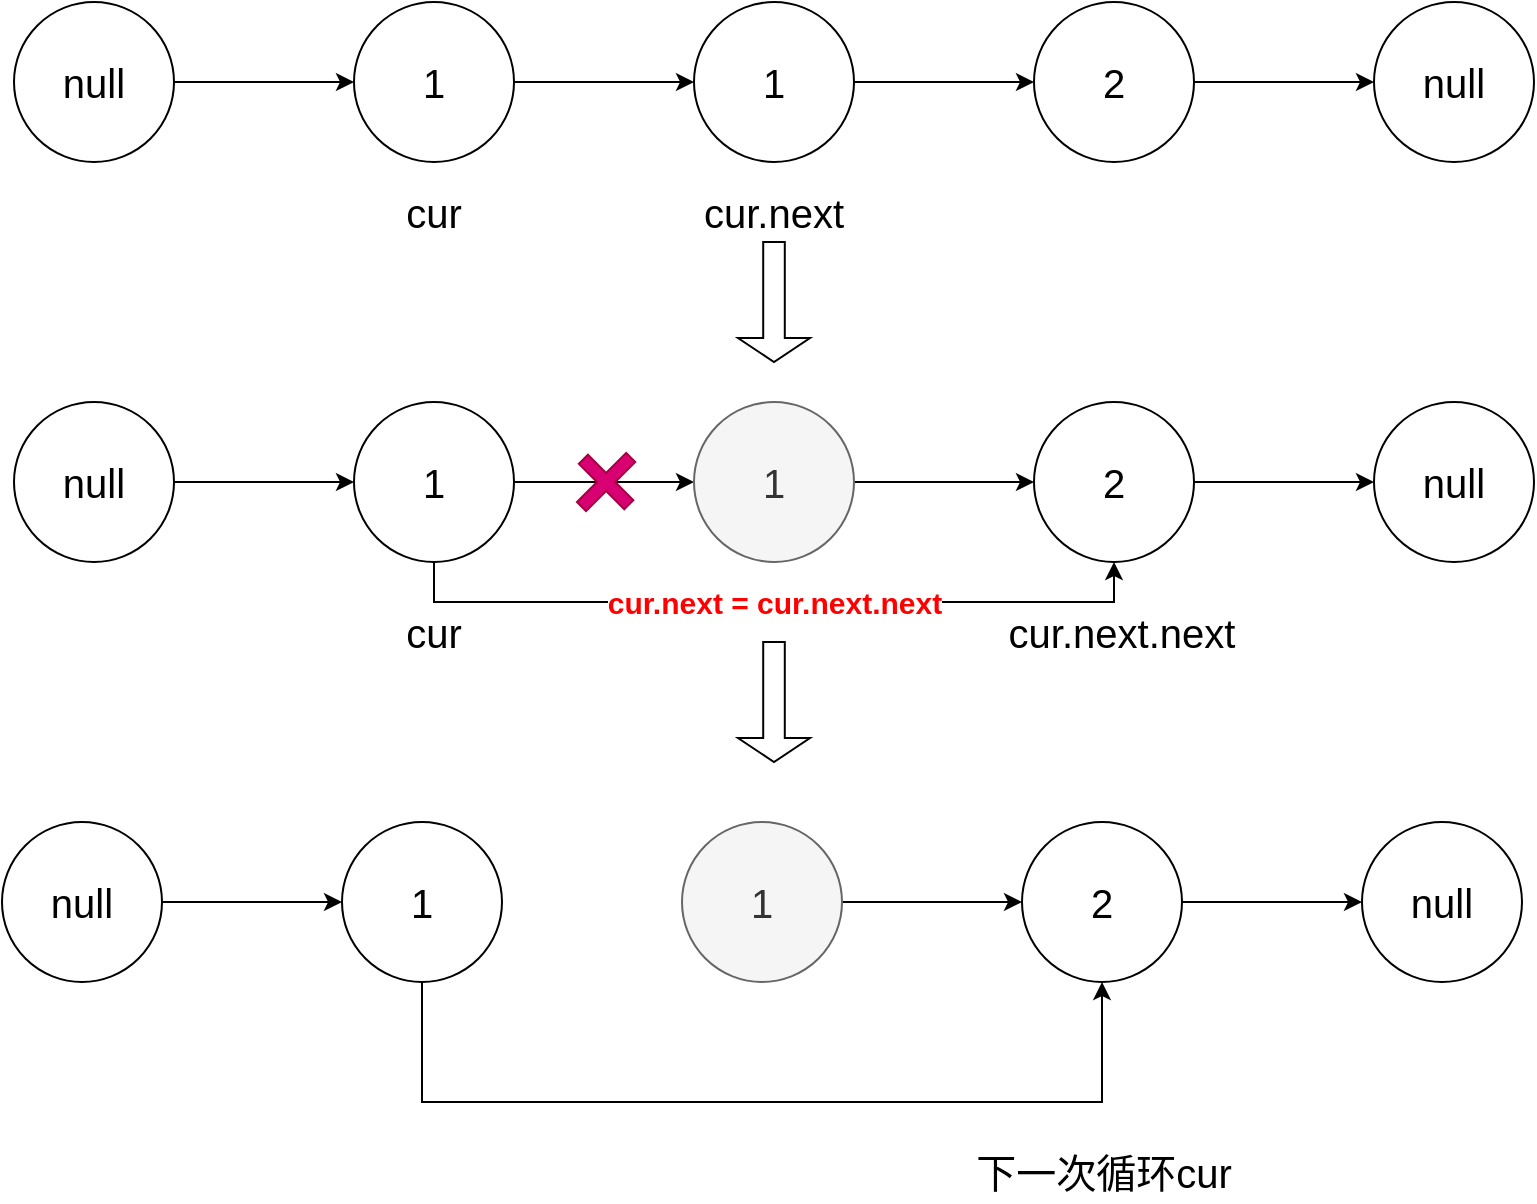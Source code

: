 <mxfile version="16.5.1" type="device"><diagram id="c6Ljbx1jR4-q-obHSzbx" name="第 1 页"><mxGraphModel dx="1929" dy="857" grid="1" gridSize="10" guides="1" tooltips="1" connect="1" arrows="1" fold="1" page="1" pageScale="1" pageWidth="827" pageHeight="1169" math="0" shadow="0"><root><mxCell id="0"/><mxCell id="1" parent="0"/><mxCell id="GvH6P6Ad7JUST9qgzB0j-6" style="edgeStyle=orthogonalEdgeStyle;rounded=0;orthogonalLoop=1;jettySize=auto;html=1;entryX=0;entryY=0.5;entryDx=0;entryDy=0;fontSize=20;" parent="1" source="GvH6P6Ad7JUST9qgzB0j-1" target="GvH6P6Ad7JUST9qgzB0j-3" edge="1"><mxGeometry relative="1" as="geometry"/></mxCell><mxCell id="GvH6P6Ad7JUST9qgzB0j-1" value="1" style="ellipse;whiteSpace=wrap;html=1;aspect=fixed;fontSize=20;" parent="1" vertex="1"><mxGeometry x="130" y="340" width="80" height="80" as="geometry"/></mxCell><mxCell id="GvH6P6Ad7JUST9qgzB0j-9" value="" style="edgeStyle=orthogonalEdgeStyle;rounded=0;orthogonalLoop=1;jettySize=auto;html=1;fontSize=20;" parent="1" source="GvH6P6Ad7JUST9qgzB0j-3" target="GvH6P6Ad7JUST9qgzB0j-4" edge="1"><mxGeometry relative="1" as="geometry"/></mxCell><mxCell id="GvH6P6Ad7JUST9qgzB0j-3" value="1" style="ellipse;whiteSpace=wrap;html=1;aspect=fixed;fontSize=20;" parent="1" vertex="1"><mxGeometry x="300" y="340" width="80" height="80" as="geometry"/></mxCell><mxCell id="GvH6P6Ad7JUST9qgzB0j-10" value="" style="edgeStyle=orthogonalEdgeStyle;rounded=0;orthogonalLoop=1;jettySize=auto;html=1;fontSize=20;" parent="1" source="GvH6P6Ad7JUST9qgzB0j-4" target="GvH6P6Ad7JUST9qgzB0j-5" edge="1"><mxGeometry relative="1" as="geometry"/></mxCell><mxCell id="GvH6P6Ad7JUST9qgzB0j-4" value="2" style="ellipse;whiteSpace=wrap;html=1;aspect=fixed;fontSize=20;" parent="1" vertex="1"><mxGeometry x="470" y="340" width="80" height="80" as="geometry"/></mxCell><mxCell id="GvH6P6Ad7JUST9qgzB0j-5" value="null" style="ellipse;whiteSpace=wrap;html=1;aspect=fixed;fontSize=20;" parent="1" vertex="1"><mxGeometry x="640" y="340" width="80" height="80" as="geometry"/></mxCell><mxCell id="GvH6P6Ad7JUST9qgzB0j-11" value="cur" style="text;html=1;strokeColor=none;fillColor=none;align=center;verticalAlign=middle;whiteSpace=wrap;rounded=0;fontSize=20;" parent="1" vertex="1"><mxGeometry x="140" y="430" width="60" height="30" as="geometry"/></mxCell><mxCell id="GvH6P6Ad7JUST9qgzB0j-12" style="edgeStyle=orthogonalEdgeStyle;rounded=0;orthogonalLoop=1;jettySize=auto;html=1;entryX=0;entryY=0.5;entryDx=0;entryDy=0;fontSize=20;" parent="1" source="GvH6P6Ad7JUST9qgzB0j-13" target="GvH6P6Ad7JUST9qgzB0j-15" edge="1"><mxGeometry relative="1" as="geometry"/></mxCell><mxCell id="rdzLl_EczTvtlTHvTUDY-4" value="&lt;br&gt;&lt;span style=&quot;font-size: 15px&quot;&gt;&lt;div class=&quot;ql-code-block ql-long-66405214 ql-direction-ltr ql-authorBlock-66405214&quot; style=&quot;line-height: 100% ; font-size: 15px&quot;&gt;cur.next = cur.next.next&lt;/div&gt;&lt;/span&gt;&lt;br&gt;" style="edgeStyle=orthogonalEdgeStyle;rounded=0;orthogonalLoop=1;jettySize=auto;html=1;entryX=0.5;entryY=1;entryDx=0;entryDy=0;fontSize=15;fontStyle=1;fontColor=#FF0000;" edge="1" parent="1" source="GvH6P6Ad7JUST9qgzB0j-13" target="GvH6P6Ad7JUST9qgzB0j-17"><mxGeometry relative="1" as="geometry"><Array as="points"><mxPoint x="170" y="640"/><mxPoint x="510" y="640"/></Array></mxGeometry></mxCell><mxCell id="GvH6P6Ad7JUST9qgzB0j-13" value="1" style="ellipse;whiteSpace=wrap;html=1;aspect=fixed;fontSize=20;" parent="1" vertex="1"><mxGeometry x="130" y="540" width="80" height="80" as="geometry"/></mxCell><mxCell id="GvH6P6Ad7JUST9qgzB0j-14" value="" style="edgeStyle=orthogonalEdgeStyle;rounded=0;orthogonalLoop=1;jettySize=auto;html=1;fontSize=20;" parent="1" source="GvH6P6Ad7JUST9qgzB0j-15" target="GvH6P6Ad7JUST9qgzB0j-17" edge="1"><mxGeometry relative="1" as="geometry"/></mxCell><mxCell id="GvH6P6Ad7JUST9qgzB0j-15" value="1" style="ellipse;whiteSpace=wrap;html=1;aspect=fixed;fontSize=20;fillColor=#f5f5f5;fontColor=#333333;strokeColor=#666666;" parent="1" vertex="1"><mxGeometry x="300" y="540" width="80" height="80" as="geometry"/></mxCell><mxCell id="GvH6P6Ad7JUST9qgzB0j-16" value="" style="edgeStyle=orthogonalEdgeStyle;rounded=0;orthogonalLoop=1;jettySize=auto;html=1;fontSize=20;" parent="1" source="GvH6P6Ad7JUST9qgzB0j-17" target="GvH6P6Ad7JUST9qgzB0j-18" edge="1"><mxGeometry relative="1" as="geometry"/></mxCell><mxCell id="GvH6P6Ad7JUST9qgzB0j-17" value="2" style="ellipse;whiteSpace=wrap;html=1;aspect=fixed;fontSize=20;" parent="1" vertex="1"><mxGeometry x="470" y="540" width="80" height="80" as="geometry"/></mxCell><mxCell id="GvH6P6Ad7JUST9qgzB0j-18" value="null" style="ellipse;whiteSpace=wrap;html=1;aspect=fixed;fontSize=20;" parent="1" vertex="1"><mxGeometry x="640" y="540" width="80" height="80" as="geometry"/></mxCell><mxCell id="GvH6P6Ad7JUST9qgzB0j-20" value="&lt;span&gt;&lt;div class=&quot;ql-code-block ql-long-66405214 ql-direction-ltr ql-authorBlock-66405214&quot; style=&quot;line-height: 100%&quot;&gt;cur.next.next&lt;/div&gt;&lt;/span&gt;" style="text;html=1;strokeColor=none;fillColor=none;align=center;verticalAlign=middle;whiteSpace=wrap;rounded=0;fontSize=20;" parent="1" vertex="1"><mxGeometry x="484" y="640" width="60" height="30" as="geometry"/></mxCell><mxCell id="GvH6P6Ad7JUST9qgzB0j-22" value="" style="shape=singleArrow;direction=south;whiteSpace=wrap;html=1;fontSize=20;" parent="1" vertex="1"><mxGeometry x="322" y="460" width="36" height="60" as="geometry"/></mxCell><mxCell id="GvH6P6Ad7JUST9qgzB0j-26" value="" style="edgeStyle=orthogonalEdgeStyle;rounded=0;orthogonalLoop=1;jettySize=auto;html=1;fontSize=20;" parent="1" source="GvH6P6Ad7JUST9qgzB0j-25" target="GvH6P6Ad7JUST9qgzB0j-1" edge="1"><mxGeometry relative="1" as="geometry"/></mxCell><mxCell id="GvH6P6Ad7JUST9qgzB0j-25" value="null" style="ellipse;whiteSpace=wrap;html=1;aspect=fixed;fontSize=20;" parent="1" vertex="1"><mxGeometry x="-40" y="340" width="80" height="80" as="geometry"/></mxCell><mxCell id="GvH6P6Ad7JUST9qgzB0j-27" value="" style="edgeStyle=orthogonalEdgeStyle;rounded=0;orthogonalLoop=1;jettySize=auto;html=1;fontSize=20;" parent="1" source="GvH6P6Ad7JUST9qgzB0j-28" edge="1"><mxGeometry relative="1" as="geometry"><mxPoint x="130" y="580" as="targetPoint"/></mxGeometry></mxCell><mxCell id="GvH6P6Ad7JUST9qgzB0j-28" value="null" style="ellipse;whiteSpace=wrap;html=1;aspect=fixed;fontSize=20;" parent="1" vertex="1"><mxGeometry x="-40" y="540" width="80" height="80" as="geometry"/></mxCell><mxCell id="rdzLl_EczTvtlTHvTUDY-6" style="edgeStyle=orthogonalEdgeStyle;rounded=0;orthogonalLoop=1;jettySize=auto;html=1;entryX=0.5;entryY=1;entryDx=0;entryDy=0;fontSize=15;fontColor=#FF0000;" edge="1" parent="1" source="GvH6P6Ad7JUST9qgzB0j-32" target="GvH6P6Ad7JUST9qgzB0j-36"><mxGeometry relative="1" as="geometry"><mxPoint x="504" y="870" as="targetPoint"/><Array as="points"><mxPoint x="164" y="890"/><mxPoint x="504" y="890"/></Array></mxGeometry></mxCell><mxCell id="GvH6P6Ad7JUST9qgzB0j-32" value="1" style="ellipse;whiteSpace=wrap;html=1;aspect=fixed;fontSize=20;" parent="1" vertex="1"><mxGeometry x="124" y="750" width="80" height="80" as="geometry"/></mxCell><mxCell id="GvH6P6Ad7JUST9qgzB0j-33" value="" style="edgeStyle=orthogonalEdgeStyle;rounded=0;orthogonalLoop=1;jettySize=auto;html=1;fontSize=20;" parent="1" source="GvH6P6Ad7JUST9qgzB0j-34" target="GvH6P6Ad7JUST9qgzB0j-36" edge="1"><mxGeometry relative="1" as="geometry"/></mxCell><mxCell id="GvH6P6Ad7JUST9qgzB0j-34" value="1" style="ellipse;whiteSpace=wrap;html=1;aspect=fixed;fontSize=20;fillColor=#f5f5f5;fontColor=#333333;strokeColor=#666666;" parent="1" vertex="1"><mxGeometry x="294" y="750" width="80" height="80" as="geometry"/></mxCell><mxCell id="GvH6P6Ad7JUST9qgzB0j-35" value="" style="edgeStyle=orthogonalEdgeStyle;rounded=0;orthogonalLoop=1;jettySize=auto;html=1;fontSize=20;" parent="1" source="GvH6P6Ad7JUST9qgzB0j-36" target="GvH6P6Ad7JUST9qgzB0j-37" edge="1"><mxGeometry relative="1" as="geometry"/></mxCell><mxCell id="GvH6P6Ad7JUST9qgzB0j-36" value="2" style="ellipse;whiteSpace=wrap;html=1;aspect=fixed;fontSize=20;" parent="1" vertex="1"><mxGeometry x="464" y="750" width="80" height="80" as="geometry"/></mxCell><mxCell id="GvH6P6Ad7JUST9qgzB0j-37" value="null" style="ellipse;whiteSpace=wrap;html=1;aspect=fixed;fontSize=20;" parent="1" vertex="1"><mxGeometry x="634" y="750" width="80" height="80" as="geometry"/></mxCell><mxCell id="GvH6P6Ad7JUST9qgzB0j-40" value="" style="edgeStyle=orthogonalEdgeStyle;rounded=0;orthogonalLoop=1;jettySize=auto;html=1;fontSize=20;" parent="1" source="GvH6P6Ad7JUST9qgzB0j-41" edge="1"><mxGeometry relative="1" as="geometry"><mxPoint x="124" y="790" as="targetPoint"/></mxGeometry></mxCell><mxCell id="GvH6P6Ad7JUST9qgzB0j-41" value="null" style="ellipse;whiteSpace=wrap;html=1;aspect=fixed;fontSize=20;" parent="1" vertex="1"><mxGeometry x="-46" y="750" width="80" height="80" as="geometry"/></mxCell><mxCell id="GvH6P6Ad7JUST9qgzB0j-44" value="" style="shape=singleArrow;direction=south;whiteSpace=wrap;html=1;fontSize=20;" parent="1" vertex="1"><mxGeometry x="322" y="660" width="36" height="60" as="geometry"/></mxCell><mxCell id="GvH6P6Ad7JUST9qgzB0j-54" value="" style="shape=cross;whiteSpace=wrap;html=1;fontSize=20;rotation=45;fillColor=#d80073;strokeColor=#A50040;fontColor=#ffffff;" parent="1" vertex="1"><mxGeometry x="240" y="562.6" width="32.11" height="34.8" as="geometry"/></mxCell><mxCell id="rdzLl_EczTvtlTHvTUDY-1" value="cur.next" style="text;html=1;strokeColor=none;fillColor=none;align=center;verticalAlign=middle;whiteSpace=wrap;rounded=0;fontSize=20;" vertex="1" parent="1"><mxGeometry x="310" y="430" width="60" height="30" as="geometry"/></mxCell><mxCell id="rdzLl_EczTvtlTHvTUDY-3" value="cur" style="text;html=1;strokeColor=none;fillColor=none;align=center;verticalAlign=middle;whiteSpace=wrap;rounded=0;fontSize=20;" vertex="1" parent="1"><mxGeometry x="140" y="640" width="60" height="30" as="geometry"/></mxCell><mxCell id="rdzLl_EczTvtlTHvTUDY-7" value="下一次循环cur" style="text;html=1;strokeColor=none;fillColor=none;align=center;verticalAlign=middle;whiteSpace=wrap;rounded=0;fontSize=20;" vertex="1" parent="1"><mxGeometry x="380" y="910" width="250" height="30" as="geometry"/></mxCell></root></mxGraphModel></diagram></mxfile>